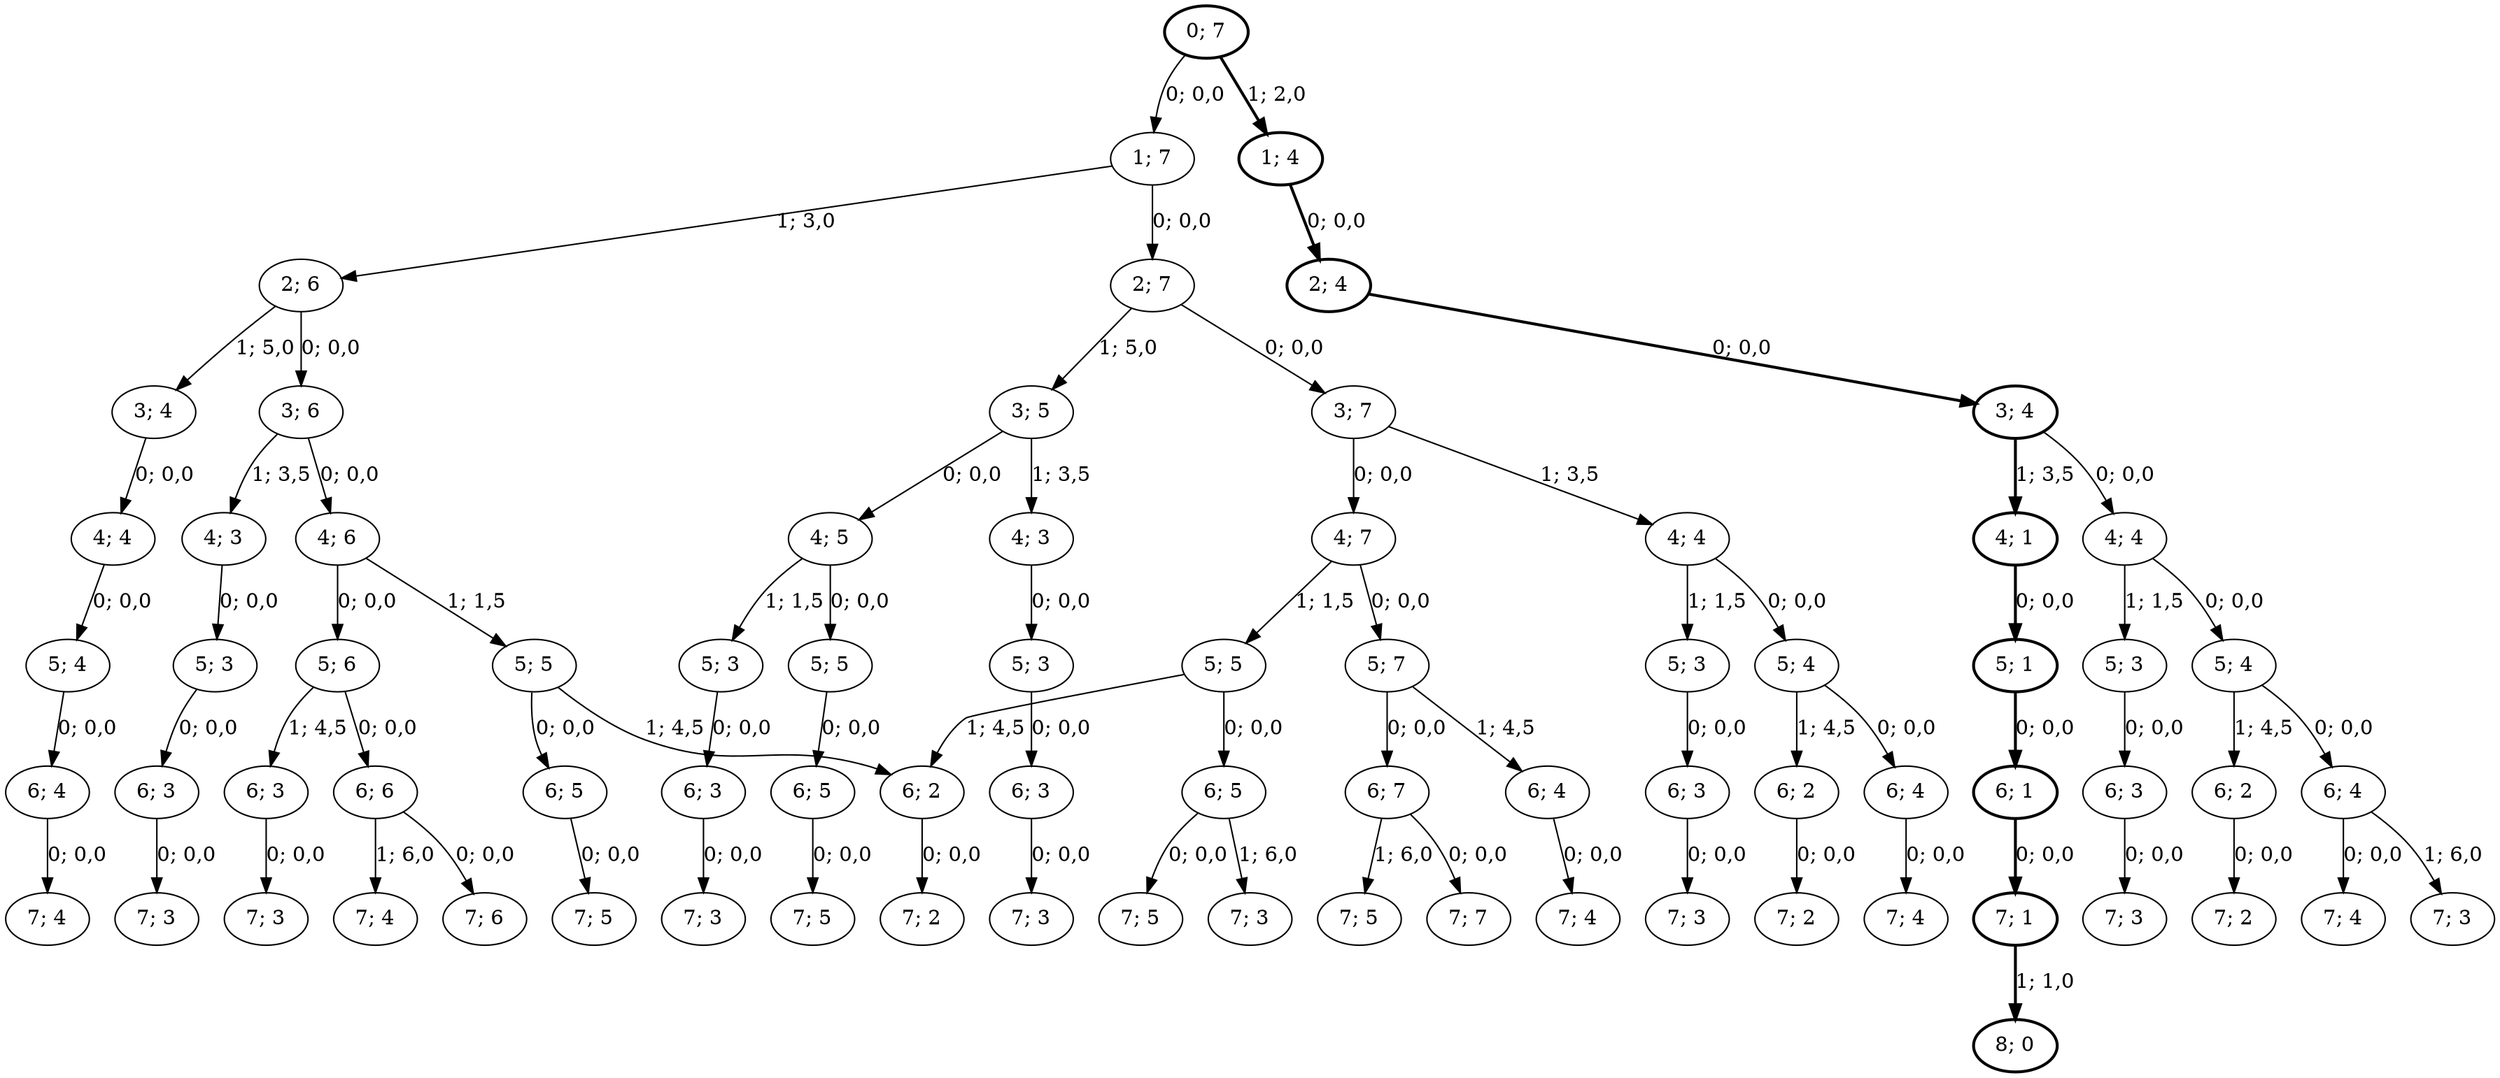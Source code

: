 strict digraph G {
  1 [ style="solid" label="6; 7" ];
  2 [ style="solid" label="7; 7" ];
  3 [ style="solid" label="7; 5" ];
  4 [ style="solid" label="5; 7" ];
  5 [ style="solid" label="6; 4" ];
  6 [ style="solid" label="7; 4" ];
  7 [ style="solid" label="4; 7" ];
  8 [ style="solid" label="6; 5" ];
  9 [ style="solid" label="7; 5" ];
  10 [ style="solid" label="7; 3" ];
  11 [ style="solid" label="5; 5" ];
  12 [ style="solid" label="6; 2" ];
  13 [ style="solid" label="7; 2" ];
  14 [ style="solid" label="3; 7" ];
  15 [ style="solid" label="6; 4" ];
  16 [ style="solid" label="7; 4" ];
  17 [ style="solid" label="5; 4" ];
  18 [ style="solid" label="6; 2" ];
  19 [ style="solid" label="7; 2" ];
  20 [ style="solid" label="4; 4" ];
  21 [ style="solid" label="6; 3" ];
  22 [ style="solid" label="7; 3" ];
  23 [ style="solid" label="5; 3" ];
  24 [ style="solid" label="2; 7" ];
  25 [ style="solid" label="6; 5" ];
  26 [ style="solid" label="7; 5" ];
  27 [ style="solid" label="5; 5" ];
  28 [ style="solid" label="4; 5" ];
  29 [ style="solid" label="6; 3" ];
  30 [ style="solid" label="7; 3" ];
  31 [ style="solid" label="5; 3" ];
  32 [ style="solid" label="3; 5" ];
  33 [ style="solid" label="6; 3" ];
  34 [ style="solid" label="7; 3" ];
  35 [ style="solid" label="5; 3" ];
  36 [ style="solid" label="4; 3" ];
  37 [ style="solid" label="1; 7" ];
  38 [ style="solid" label="6; 6" ];
  39 [ style="solid" label="7; 6" ];
  40 [ style="solid" label="7; 4" ];
  41 [ style="solid" label="5; 6" ];
  42 [ style="solid" label="6; 3" ];
  43 [ style="solid" label="7; 3" ];
  44 [ style="solid" label="4; 6" ];
  45 [ style="solid" label="6; 5" ];
  46 [ style="solid" label="7; 5" ];
  47 [ style="solid" label="5; 5" ];
  48 [ style="solid" label="3; 6" ];
  49 [ style="solid" label="6; 3" ];
  50 [ style="solid" label="7; 3" ];
  51 [ style="solid" label="5; 3" ];
  52 [ style="solid" label="4; 3" ];
  53 [ style="solid" label="2; 6" ];
  54 [ style="solid" label="6; 4" ];
  55 [ style="solid" label="7; 4" ];
  56 [ style="solid" label="5; 4" ];
  57 [ style="solid" label="4; 4" ];
  58 [ style="solid" label="3; 4" ];
  59 [ style="bold" label="0; 7" ];
  60 [ style="solid" label="6; 4" ];
  61 [ style="solid" label="7; 4" ];
  62 [ style="solid" label="7; 3" ];
  63 [ style="solid" label="5; 4" ];
  64 [ style="solid" label="6; 2" ];
  65 [ style="solid" label="7; 2" ];
  66 [ style="solid" label="4; 4" ];
  67 [ style="solid" label="6; 3" ];
  68 [ style="solid" label="7; 3" ];
  69 [ style="solid" label="5; 3" ];
  70 [ style="bold" label="3; 4" ];
  71 [ style="bold" label="7; 1" ];
  72 [ style="bold" label="8; 0" ];
  73 [ style="bold" label="6; 1" ];
  74 [ style="bold" label="5; 1" ];
  75 [ style="bold" label="4; 1" ];
  76 [ style="bold" label="2; 4" ];
  77 [ style="bold" label="1; 4" ];
  1 -> 2 [ style="solid" label="0; 0,0" ];
  1 -> 3 [ style="solid" label="1; 6,0" ];
  4 -> 1 [ style="solid" label="0; 0,0" ];
  5 -> 6 [ style="solid" label="0; 0,0" ];
  4 -> 5 [ style="solid" label="1; 4,5" ];
  7 -> 4 [ style="solid" label="0; 0,0" ];
  8 -> 9 [ style="solid" label="0; 0,0" ];
  8 -> 10 [ style="solid" label="1; 6,0" ];
  11 -> 8 [ style="solid" label="0; 0,0" ];
  12 -> 13 [ style="solid" label="0; 0,0" ];
  11 -> 12 [ style="solid" label="1; 4,5" ];
  7 -> 11 [ style="solid" label="1; 1,5" ];
  14 -> 7 [ style="solid" label="0; 0,0" ];
  15 -> 16 [ style="solid" label="0; 0,0" ];
  17 -> 15 [ style="solid" label="0; 0,0" ];
  18 -> 19 [ style="solid" label="0; 0,0" ];
  17 -> 18 [ style="solid" label="1; 4,5" ];
  20 -> 17 [ style="solid" label="0; 0,0" ];
  21 -> 22 [ style="solid" label="0; 0,0" ];
  23 -> 21 [ style="solid" label="0; 0,0" ];
  20 -> 23 [ style="solid" label="1; 1,5" ];
  14 -> 20 [ style="solid" label="1; 3,5" ];
  24 -> 14 [ style="solid" label="0; 0,0" ];
  25 -> 26 [ style="solid" label="0; 0,0" ];
  27 -> 25 [ style="solid" label="0; 0,0" ];
  28 -> 27 [ style="solid" label="0; 0,0" ];
  29 -> 30 [ style="solid" label="0; 0,0" ];
  31 -> 29 [ style="solid" label="0; 0,0" ];
  28 -> 31 [ style="solid" label="1; 1,5" ];
  32 -> 28 [ style="solid" label="0; 0,0" ];
  33 -> 34 [ style="solid" label="0; 0,0" ];
  35 -> 33 [ style="solid" label="0; 0,0" ];
  36 -> 35 [ style="solid" label="0; 0,0" ];
  32 -> 36 [ style="solid" label="1; 3,5" ];
  24 -> 32 [ style="solid" label="1; 5,0" ];
  37 -> 24 [ style="solid" label="0; 0,0" ];
  38 -> 39 [ style="solid" label="0; 0,0" ];
  38 -> 40 [ style="solid" label="1; 6,0" ];
  41 -> 38 [ style="solid" label="0; 0,0" ];
  42 -> 43 [ style="solid" label="0; 0,0" ];
  41 -> 42 [ style="solid" label="1; 4,5" ];
  44 -> 41 [ style="solid" label="0; 0,0" ];
  45 -> 46 [ style="solid" label="0; 0,0" ];
  47 -> 45 [ style="solid" label="0; 0,0" ];
  47 -> 12 [ style="solid" label="1; 4,5" ];
  44 -> 47 [ style="solid" label="1; 1,5" ];
  48 -> 44 [ style="solid" label="0; 0,0" ];
  49 -> 50 [ style="solid" label="0; 0,0" ];
  51 -> 49 [ style="solid" label="0; 0,0" ];
  52 -> 51 [ style="solid" label="0; 0,0" ];
  48 -> 52 [ style="solid" label="1; 3,5" ];
  53 -> 48 [ style="solid" label="0; 0,0" ];
  54 -> 55 [ style="solid" label="0; 0,0" ];
  56 -> 54 [ style="solid" label="0; 0,0" ];
  57 -> 56 [ style="solid" label="0; 0,0" ];
  58 -> 57 [ style="solid" label="0; 0,0" ];
  53 -> 58 [ style="solid" label="1; 5,0" ];
  37 -> 53 [ style="solid" label="1; 3,0" ];
  59 -> 37 [ style="solid" label="0; 0,0" ];
  60 -> 61 [ style="solid" label="0; 0,0" ];
  60 -> 62 [ style="solid" label="1; 6,0" ];
  63 -> 60 [ style="solid" label="0; 0,0" ];
  64 -> 65 [ style="solid" label="0; 0,0" ];
  63 -> 64 [ style="solid" label="1; 4,5" ];
  66 -> 63 [ style="solid" label="0; 0,0" ];
  67 -> 68 [ style="solid" label="0; 0,0" ];
  69 -> 67 [ style="solid" label="0; 0,0" ];
  66 -> 69 [ style="solid" label="1; 1,5" ];
  70 -> 66 [ style="solid" label="0; 0,0" ];
  71 -> 72 [ style="bold" label="1; 1,0" ];
  73 -> 71 [ style="bold" label="0; 0,0" ];
  74 -> 73 [ style="bold" label="0; 0,0" ];
  75 -> 74 [ style="bold" label="0; 0,0" ];
  70 -> 75 [ style="bold" label="1; 3,5" ];
  76 -> 70 [ style="bold" label="0; 0,0" ];
  77 -> 76 [ style="bold" label="0; 0,0" ];
  59 -> 77 [ style="bold" label="1; 2,0" ];
}

